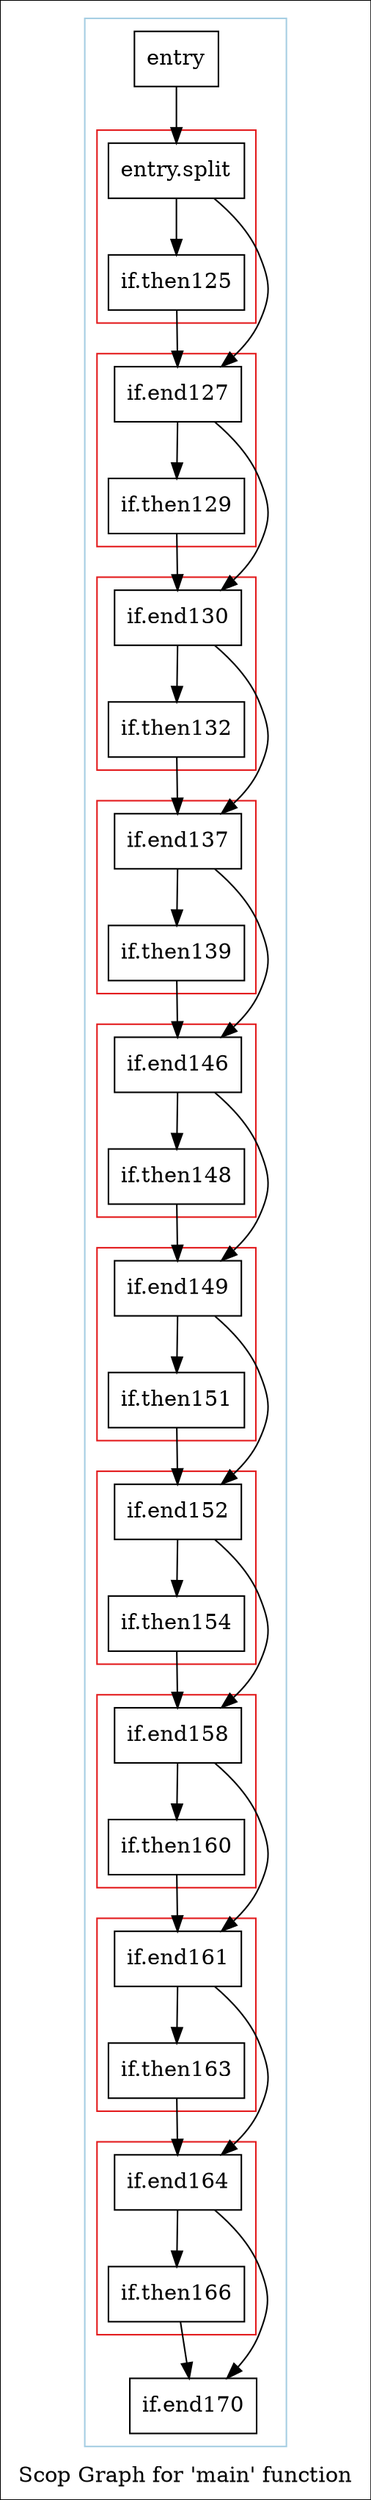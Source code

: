 digraph "Scop Graph for 'main' function" {
	label="Scop Graph for 'main' function";

	Node0xbeea370 [shape=record,label="{entry}"];
	Node0xbeea370 -> Node0xbf073d0;
	Node0xbf073d0 [shape=record,label="{entry.split}"];
	Node0xbf073d0 -> Node0xbf452b0;
	Node0xbf073d0 -> Node0xbf85510;
	Node0xbf452b0 [shape=record,label="{if.end127}"];
	Node0xbf452b0 -> Node0xbf5a2e0;
	Node0xbf452b0 -> Node0xbf86970;
	Node0xbf5a2e0 [shape=record,label="{if.end130}"];
	Node0xbf5a2e0 -> Node0xbf59f80;
	Node0xbf5a2e0 -> Node0xbedc1e0;
	Node0xbf59f80 [shape=record,label="{if.end137}"];
	Node0xbf59f80 -> Node0xbf43b30;
	Node0xbf59f80 -> Node0xbf832e0;
	Node0xbf43b30 [shape=record,label="{if.end146}"];
	Node0xbf43b30 -> Node0xbed91d0;
	Node0xbf43b30 -> Node0xbee4ba0;
	Node0xbed91d0 [shape=record,label="{if.end149}"];
	Node0xbed91d0 -> Node0xbe75530;
	Node0xbed91d0 -> Node0xbee5060;
	Node0xbe75530 [shape=record,label="{if.end152}"];
	Node0xbe75530 -> Node0xbf6f900;
	Node0xbe75530 -> Node0xbf45630;
	Node0xbf6f900 [shape=record,label="{if.end158}"];
	Node0xbf6f900 -> Node0xbf77130;
	Node0xbf6f900 -> Node0xbed2760;
	Node0xbf77130 [shape=record,label="{if.end161}"];
	Node0xbf77130 -> Node0xbee54e0;
	Node0xbf77130 -> Node0xbef8530;
	Node0xbee54e0 [shape=record,label="{if.end164}"];
	Node0xbee54e0 -> Node0xbf839e0;
	Node0xbee54e0 -> Node0xbf6d250;
	Node0xbf839e0 [shape=record,label="{if.end170}"];
	Node0xbf6d250 [shape=record,label="{if.then166}"];
	Node0xbf6d250 -> Node0xbf839e0;
	Node0xbef8530 [shape=record,label="{if.then163}"];
	Node0xbef8530 -> Node0xbee54e0;
	Node0xbed2760 [shape=record,label="{if.then160}"];
	Node0xbed2760 -> Node0xbf77130;
	Node0xbf45630 [shape=record,label="{if.then154}"];
	Node0xbf45630 -> Node0xbf6f900;
	Node0xbee5060 [shape=record,label="{if.then151}"];
	Node0xbee5060 -> Node0xbe75530;
	Node0xbee4ba0 [shape=record,label="{if.then148}"];
	Node0xbee4ba0 -> Node0xbed91d0;
	Node0xbf832e0 [shape=record,label="{if.then139}"];
	Node0xbf832e0 -> Node0xbf43b30;
	Node0xbedc1e0 [shape=record,label="{if.then132}"];
	Node0xbedc1e0 -> Node0xbf59f80;
	Node0xbf86970 [shape=record,label="{if.then129}"];
	Node0xbf86970 -> Node0xbf5a2e0;
	Node0xbf85510 [shape=record,label="{if.then125}"];
	Node0xbf85510 -> Node0xbf452b0;
	colorscheme = "paired12"
        subgraph cluster_0xbf84010 {
          label = "";
          style = solid;
          color = 1
          subgraph cluster_0xbf85d60 {
            label = "";
            style = solid;
            color = 6
            Node0xbf073d0;
            Node0xbf85510;
          }
          subgraph cluster_0xbf5d480 {
            label = "";
            style = solid;
            color = 6
            Node0xbf452b0;
            Node0xbf86970;
          }
          subgraph cluster_0xbf83eb0 {
            label = "";
            style = solid;
            color = 6
            Node0xbf5a2e0;
            Node0xbedc1e0;
          }
          subgraph cluster_0xbf756c0 {
            label = "";
            style = solid;
            color = 6
            Node0xbf59f80;
            Node0xbf832e0;
          }
          subgraph cluster_0xbf741c0 {
            label = "";
            style = solid;
            color = 6
            Node0xbf43b30;
            Node0xbee4ba0;
          }
          subgraph cluster_0xbf12500 {
            label = "";
            style = solid;
            color = 6
            Node0xbed91d0;
            Node0xbee5060;
          }
          subgraph cluster_0xbf85a60 {
            label = "";
            style = solid;
            color = 6
            Node0xbe75530;
            Node0xbf45630;
          }
          subgraph cluster_0xbf862b0 {
            label = "";
            style = solid;
            color = 6
            Node0xbf6f900;
            Node0xbed2760;
          }
          subgraph cluster_0xbf85380 {
            label = "";
            style = solid;
            color = 6
            Node0xbf77130;
            Node0xbef8530;
          }
          subgraph cluster_0xbf6d0c0 {
            label = "";
            style = solid;
            color = 6
            Node0xbee54e0;
            Node0xbf6d250;
          }
          Node0xbeea370;
          Node0xbf839e0;
        }
}
